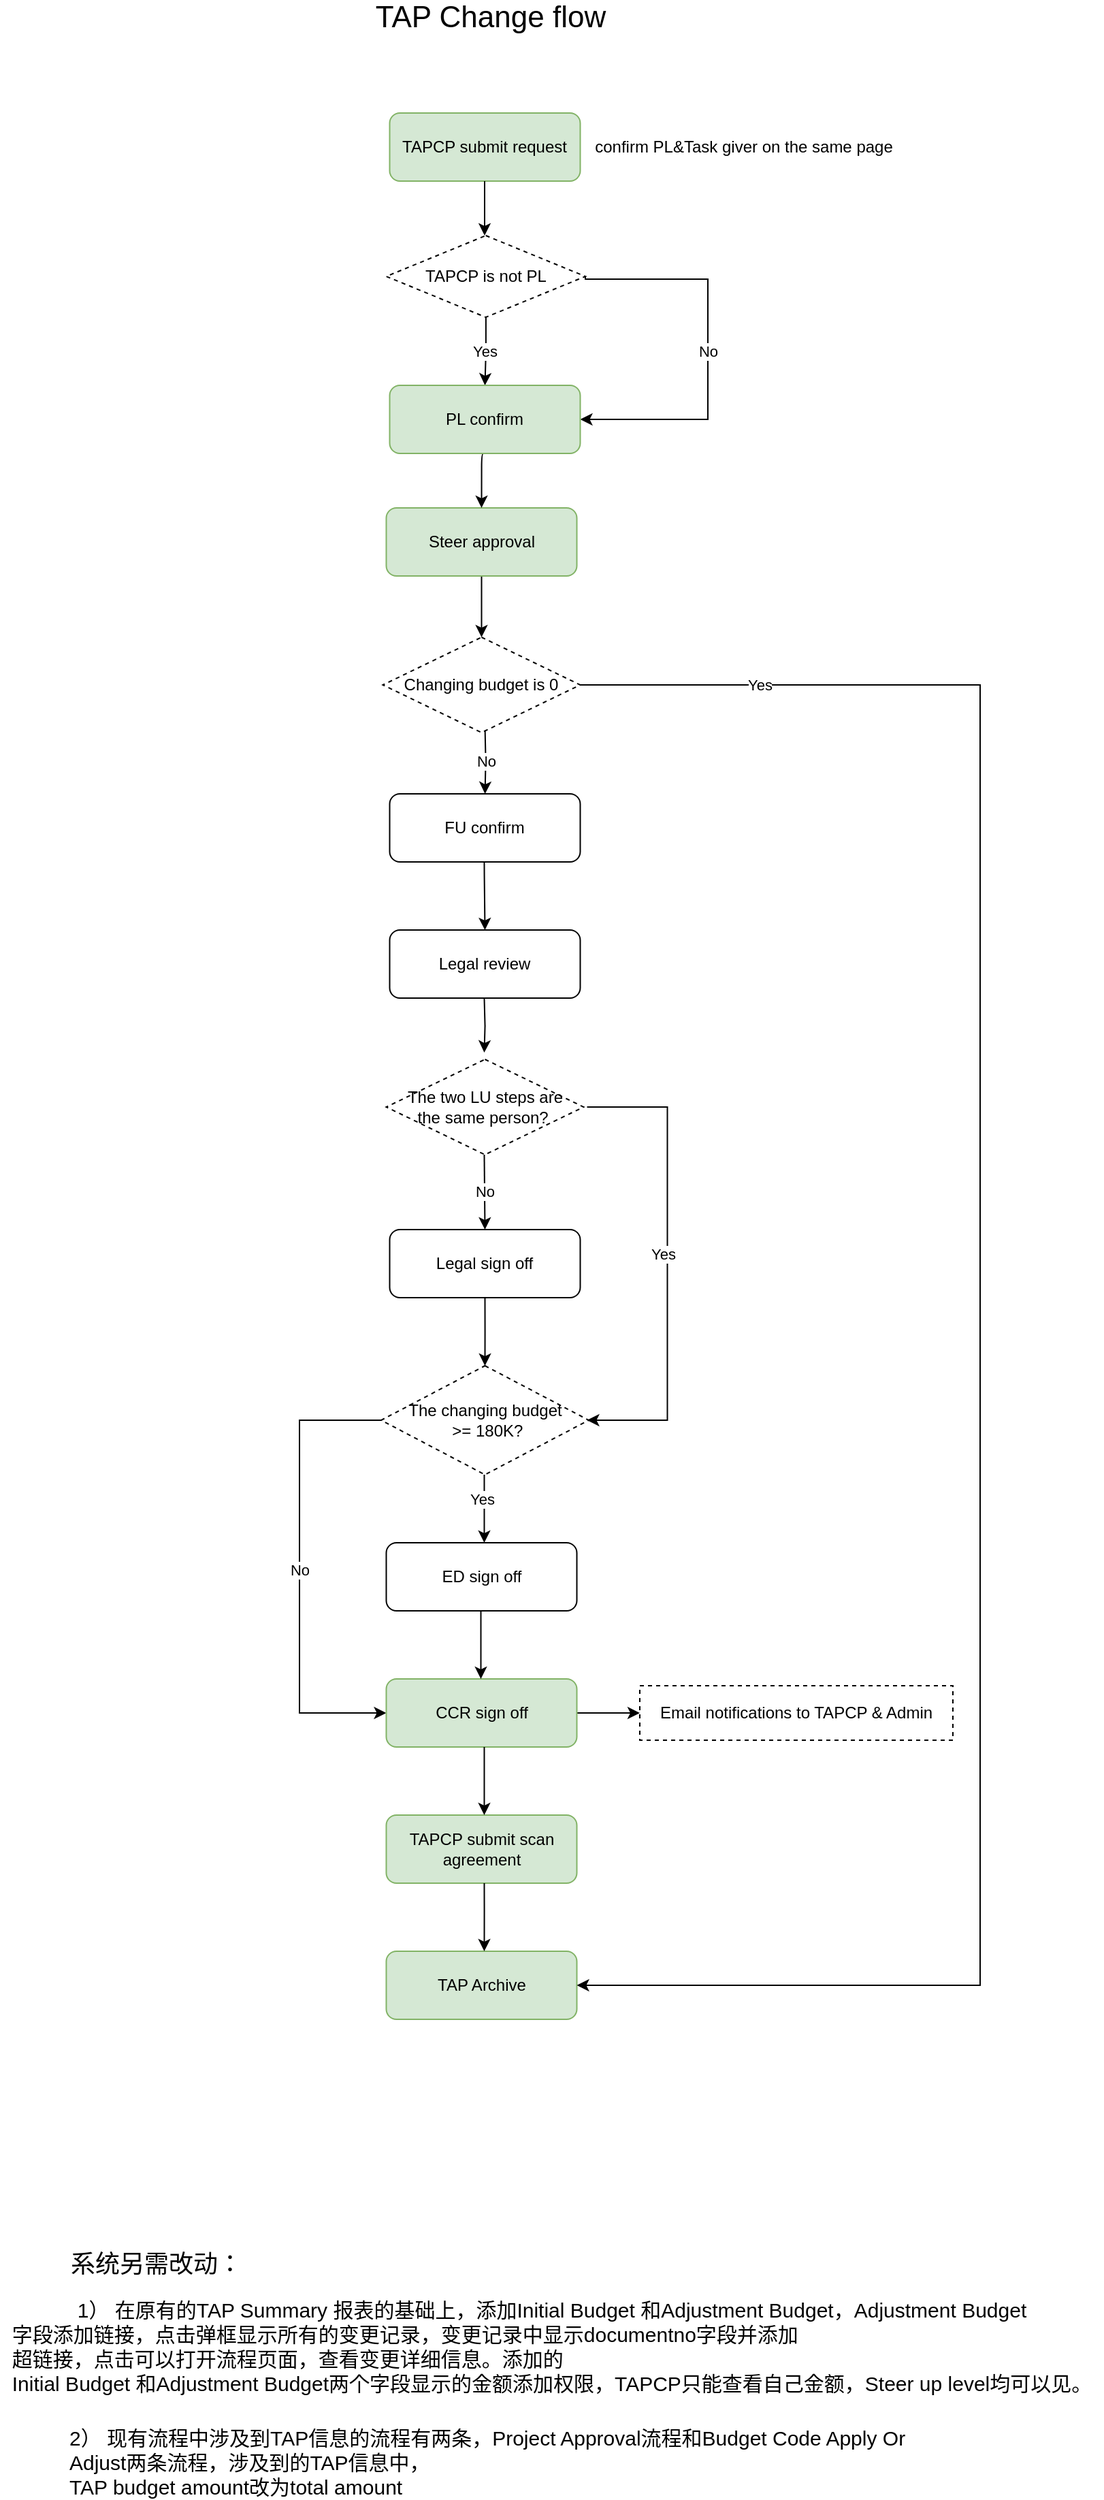 <mxfile version="13.9.2" type="github">
  <diagram id="7MoNXVCcNUYNwAY7rI64" name="Page-1">
    <mxGraphModel dx="1186" dy="752" grid="1" gridSize="10" guides="1" tooltips="1" connect="1" arrows="1" fold="1" page="1" pageScale="1" pageWidth="827" pageHeight="1169" math="0" shadow="0">
      <root>
        <mxCell id="0" />
        <mxCell id="1" parent="0" />
        <mxCell id="ThxzhjDylVs6adALKP7m-2" value="TAPCP submit request" style="rounded=1;whiteSpace=wrap;html=1;fillColor=#d5e8d4;strokeColor=#82b366;" parent="1" vertex="1">
          <mxGeometry x="316.25" y="130" width="140" height="50" as="geometry" />
        </mxCell>
        <mxCell id="ThxzhjDylVs6adALKP7m-6" value="No" style="edgeStyle=orthogonalEdgeStyle;rounded=0;orthogonalLoop=1;jettySize=auto;html=1;" parent="1" target="ThxzhjDylVs6adALKP7m-5" edge="1">
          <mxGeometry relative="1" as="geometry">
            <mxPoint x="386.25" y="580" as="sourcePoint" />
          </mxGeometry>
        </mxCell>
        <mxCell id="jpl5n9HmJh5xn0HnWr5r-12" style="edgeStyle=orthogonalEdgeStyle;rounded=0;orthogonalLoop=1;jettySize=auto;html=1;entryX=0.5;entryY=0;entryDx=0;entryDy=0;" edge="1" parent="1" source="ThxzhjDylVs6adALKP7m-4" target="jpl5n9HmJh5xn0HnWr5r-10">
          <mxGeometry relative="1" as="geometry" />
        </mxCell>
        <mxCell id="ThxzhjDylVs6adALKP7m-4" value="Steer approval" style="rounded=1;whiteSpace=wrap;html=1;fillColor=#d5e8d4;strokeColor=#82b366;" parent="1" vertex="1">
          <mxGeometry x="313.75" y="420" width="140" height="50" as="geometry" />
        </mxCell>
        <mxCell id="ThxzhjDylVs6adALKP7m-5" value="FU confirm" style="rounded=1;whiteSpace=wrap;html=1;" parent="1" vertex="1">
          <mxGeometry x="316.25" y="630" width="140" height="50" as="geometry" />
        </mxCell>
        <mxCell id="ThxzhjDylVs6adALKP7m-7" value="Legal review" style="rounded=1;whiteSpace=wrap;html=1;" parent="1" vertex="1">
          <mxGeometry x="316.25" y="730" width="140" height="50" as="geometry" />
        </mxCell>
        <mxCell id="ThxzhjDylVs6adALKP7m-9" value="Legal sign off" style="rounded=1;whiteSpace=wrap;html=1;" parent="1" vertex="1">
          <mxGeometry x="316.25" y="950" width="140" height="50" as="geometry" />
        </mxCell>
        <mxCell id="ThxzhjDylVs6adALKP7m-11" value="" style="edgeStyle=orthogonalEdgeStyle;rounded=0;orthogonalLoop=1;jettySize=auto;html=1;" parent="1" edge="1">
          <mxGeometry relative="1" as="geometry">
            <mxPoint x="385.75" y="680" as="sourcePoint" />
            <mxPoint x="386.25" y="730" as="targetPoint" />
            <Array as="points">
              <mxPoint x="386.25" y="690" />
              <mxPoint x="386.25" y="690" />
            </Array>
          </mxGeometry>
        </mxCell>
        <mxCell id="ThxzhjDylVs6adALKP7m-14" value="" style="edgeStyle=orthogonalEdgeStyle;rounded=0;orthogonalLoop=1;jettySize=auto;html=1;exitX=0.5;exitY=1;exitDx=0;exitDy=0;" parent="1" source="ThxzhjDylVs6adALKP7m-9" edge="1">
          <mxGeometry relative="1" as="geometry">
            <mxPoint x="385.75" y="1030" as="sourcePoint" />
            <mxPoint x="386.25" y="1050" as="targetPoint" />
            <Array as="points" />
          </mxGeometry>
        </mxCell>
        <mxCell id="ThxzhjDylVs6adALKP7m-15" value="confirm PL&amp;amp;Task giver on the same page" style="text;html=1;align=center;verticalAlign=middle;resizable=0;points=[];autosize=1;" parent="1" vertex="1">
          <mxGeometry x="461.25" y="145" width="230" height="20" as="geometry" />
        </mxCell>
        <mxCell id="ThxzhjDylVs6adALKP7m-20" value="" style="edgeStyle=orthogonalEdgeStyle;rounded=0;orthogonalLoop=1;jettySize=auto;html=1;" parent="1" edge="1">
          <mxGeometry relative="1" as="geometry">
            <mxPoint x="385.75" y="780" as="sourcePoint" />
            <mxPoint x="385.75" y="820" as="targetPoint" />
          </mxGeometry>
        </mxCell>
        <mxCell id="ThxzhjDylVs6adALKP7m-21" value="&lt;span&gt;The two LU steps are &lt;br&gt;the same person?&amp;nbsp;&lt;/span&gt;" style="rhombus;whiteSpace=wrap;html=1;dashed=1;" parent="1" vertex="1">
          <mxGeometry x="313.75" y="825" width="145" height="70" as="geometry" />
        </mxCell>
        <mxCell id="ThxzhjDylVs6adALKP7m-24" value="No" style="edgeStyle=orthogonalEdgeStyle;rounded=0;orthogonalLoop=1;jettySize=auto;html=1;entryX=0.5;entryY=0;entryDx=0;entryDy=0;" parent="1" target="ThxzhjDylVs6adALKP7m-9" edge="1">
          <mxGeometry relative="1" as="geometry">
            <mxPoint x="385.75" y="895" as="sourcePoint" />
            <mxPoint x="385.75" y="935" as="targetPoint" />
          </mxGeometry>
        </mxCell>
        <mxCell id="jpl5n9HmJh5xn0HnWr5r-16" value="No" style="edgeStyle=orthogonalEdgeStyle;rounded=0;orthogonalLoop=1;jettySize=auto;html=1;entryX=0;entryY=0.5;entryDx=0;entryDy=0;exitX=0;exitY=0.5;exitDx=0;exitDy=0;" edge="1" parent="1" source="ThxzhjDylVs6adALKP7m-28" target="ThxzhjDylVs6adALKP7m-36">
          <mxGeometry relative="1" as="geometry">
            <mxPoint x="200" y="1260" as="targetPoint" />
            <mxPoint x="300" y="1100" as="sourcePoint" />
            <Array as="points">
              <mxPoint x="250" y="1090" />
              <mxPoint x="250" y="1305" />
            </Array>
          </mxGeometry>
        </mxCell>
        <mxCell id="ThxzhjDylVs6adALKP7m-28" value="The changing budget&lt;br&gt;&amp;nbsp;&amp;gt;= 180K?" style="rhombus;whiteSpace=wrap;html=1;dashed=1;" parent="1" vertex="1">
          <mxGeometry x="310" y="1050" width="152.5" height="80" as="geometry" />
        </mxCell>
        <mxCell id="ThxzhjDylVs6adALKP7m-29" value="" style="edgeStyle=orthogonalEdgeStyle;rounded=0;orthogonalLoop=1;jettySize=auto;html=1;exitX=0.5;exitY=1;exitDx=0;exitDy=0;" parent="1" edge="1">
          <mxGeometry relative="1" as="geometry">
            <mxPoint x="385.75" y="1130" as="sourcePoint" />
            <mxPoint x="385.75" y="1180" as="targetPoint" />
            <Array as="points" />
          </mxGeometry>
        </mxCell>
        <mxCell id="ThxzhjDylVs6adALKP7m-35" value="Yes" style="edgeLabel;html=1;align=center;verticalAlign=middle;resizable=0;points=[];" parent="ThxzhjDylVs6adALKP7m-29" vertex="1" connectable="0">
          <mxGeometry x="-0.28" y="-2" relative="1" as="geometry">
            <mxPoint as="offset" />
          </mxGeometry>
        </mxCell>
        <mxCell id="ThxzhjDylVs6adALKP7m-30" value="ED sign off" style="rounded=1;whiteSpace=wrap;html=1;" parent="1" vertex="1">
          <mxGeometry x="313.75" y="1180" width="140" height="50" as="geometry" />
        </mxCell>
        <mxCell id="ThxzhjDylVs6adALKP7m-31" value="" style="edgeStyle=orthogonalEdgeStyle;rounded=0;orthogonalLoop=1;jettySize=auto;html=1;exitX=1;exitY=0.5;exitDx=0;exitDy=0;" parent="1" edge="1">
          <mxGeometry relative="1" as="geometry">
            <mxPoint x="461.25" y="860" as="sourcePoint" />
            <mxPoint x="461.25" y="1090" as="targetPoint" />
            <Array as="points">
              <mxPoint x="520.25" y="860" />
              <mxPoint x="520.25" y="1090" />
            </Array>
          </mxGeometry>
        </mxCell>
        <mxCell id="ThxzhjDylVs6adALKP7m-32" value="Yes" style="edgeLabel;html=1;align=center;verticalAlign=middle;resizable=0;points=[];" parent="ThxzhjDylVs6adALKP7m-31" vertex="1" connectable="0">
          <mxGeometry x="-0.044" y="-4" relative="1" as="geometry">
            <mxPoint as="offset" />
          </mxGeometry>
        </mxCell>
        <mxCell id="ThxzhjDylVs6adALKP7m-41" style="edgeStyle=orthogonalEdgeStyle;rounded=0;orthogonalLoop=1;jettySize=auto;html=1;exitX=1;exitY=0.5;exitDx=0;exitDy=0;entryX=0;entryY=0.5;entryDx=0;entryDy=0;" parent="1" source="ThxzhjDylVs6adALKP7m-36" target="ThxzhjDylVs6adALKP7m-38" edge="1">
          <mxGeometry relative="1" as="geometry" />
        </mxCell>
        <mxCell id="ThxzhjDylVs6adALKP7m-36" value="CCR sign off" style="rounded=1;whiteSpace=wrap;html=1;fillColor=#d5e8d4;strokeColor=#82b366;" parent="1" vertex="1">
          <mxGeometry x="313.75" y="1280" width="140" height="50" as="geometry" />
        </mxCell>
        <mxCell id="ThxzhjDylVs6adALKP7m-37" value="" style="edgeStyle=orthogonalEdgeStyle;rounded=0;orthogonalLoop=1;jettySize=auto;html=1;exitX=0.5;exitY=1;exitDx=0;exitDy=0;" parent="1" edge="1">
          <mxGeometry relative="1" as="geometry">
            <mxPoint x="383.25" y="1230" as="sourcePoint" />
            <mxPoint x="383.25" y="1280" as="targetPoint" />
            <Array as="points" />
          </mxGeometry>
        </mxCell>
        <mxCell id="ThxzhjDylVs6adALKP7m-38" value="Email notifications to TAPCP &amp;amp; Admin" style="html=1;whiteSpace=wrap;container=1;recursiveResize=0;collapsible=0;dashed=1;" parent="1" vertex="1">
          <mxGeometry x="500" y="1285" width="230" height="40" as="geometry" />
        </mxCell>
        <mxCell id="ThxzhjDylVs6adALKP7m-42" value="TAP Archive" style="rounded=1;whiteSpace=wrap;html=1;fillColor=#d5e8d4;strokeColor=#82b366;" parent="1" vertex="1">
          <mxGeometry x="313.75" y="1480" width="140" height="50" as="geometry" />
        </mxCell>
        <mxCell id="ThxzhjDylVs6adALKP7m-43" value="TAPCP submit scan agreement" style="rounded=1;whiteSpace=wrap;html=1;fillColor=#d5e8d4;strokeColor=#82b366;" parent="1" vertex="1">
          <mxGeometry x="313.75" y="1380" width="140" height="50" as="geometry" />
        </mxCell>
        <mxCell id="ThxzhjDylVs6adALKP7m-44" value="" style="edgeStyle=orthogonalEdgeStyle;rounded=0;orthogonalLoop=1;jettySize=auto;html=1;exitX=0.5;exitY=1;exitDx=0;exitDy=0;" parent="1" edge="1">
          <mxGeometry relative="1" as="geometry">
            <mxPoint x="385.75" y="1330" as="sourcePoint" />
            <mxPoint x="385.75" y="1380" as="targetPoint" />
            <Array as="points" />
          </mxGeometry>
        </mxCell>
        <mxCell id="ThxzhjDylVs6adALKP7m-45" value="" style="edgeStyle=orthogonalEdgeStyle;rounded=0;orthogonalLoop=1;jettySize=auto;html=1;exitX=0.5;exitY=1;exitDx=0;exitDy=0;" parent="1" edge="1">
          <mxGeometry relative="1" as="geometry">
            <mxPoint x="385.75" y="1430" as="sourcePoint" />
            <mxPoint x="385.75" y="1480" as="targetPoint" />
            <Array as="points">
              <mxPoint x="385.5" y="1450" />
              <mxPoint x="385.5" y="1450" />
            </Array>
          </mxGeometry>
        </mxCell>
        <mxCell id="ThxzhjDylVs6adALKP7m-46" value="&lt;font style=&quot;font-size: 22px&quot;&gt;TAP Change flow&lt;/font&gt;" style="text;html=1;align=center;verticalAlign=middle;resizable=0;points=[];autosize=1;" parent="1" vertex="1">
          <mxGeometry x="300" y="50" width="180" height="20" as="geometry" />
        </mxCell>
        <mxCell id="ThxzhjDylVs6adALKP7m-47" value="&lt;font style=&quot;font-size: 18px&quot;&gt;系统另需改动：&lt;/font&gt;" style="text;html=1;align=left;verticalAlign=middle;resizable=0;points=[];autosize=1;" parent="1" vertex="1">
          <mxGeometry x="80" y="1700" width="140" height="20" as="geometry" />
        </mxCell>
        <mxCell id="ThxzhjDylVs6adALKP7m-48" value="&lt;font style=&quot;font-size: 15px&quot;&gt;&lt;span style=&quot;text-align: left&quot;&gt;1）&amp;nbsp;&lt;/span&gt;&lt;span style=&quot;text-align: left&quot;&gt;在原有的TAP Summary 报表的基础上，添加Initial Budget 和Adjustment Budget，&lt;/span&gt;&lt;span style=&quot;text-align: left&quot;&gt;Adjustment Budget&lt;/span&gt;&lt;/font&gt;&lt;div style=&quot;text-align: left ; font-size: 15px&quot;&gt;&lt;font style=&quot;font-size: 15px&quot;&gt;字段添加链接，点击弹框显示所有的变更记录，变更记录中显示documentno字段并添加&lt;/font&gt;&lt;/div&gt;&lt;div style=&quot;text-align: left ; font-size: 15px&quot;&gt;&lt;font style=&quot;font-size: 15px&quot;&gt;超链接，点击可以打开流程页面，查看变更详细信息。添加的&lt;/font&gt;&lt;/div&gt;&lt;font style=&quot;font-size: 15px&quot;&gt;&lt;span style=&quot;text-align: left&quot;&gt;Initial Budget 和Adjustment Budget&lt;/span&gt;&lt;span style=&quot;text-align: left&quot;&gt;两个字段显示的金额添加权限，TAPCP只能查看自己金额，Steer up level均可以见。&lt;/span&gt;&lt;/font&gt;" style="text;html=1;align=center;verticalAlign=middle;resizable=0;points=[];autosize=1;" parent="1" vertex="1">
          <mxGeometry x="30" y="1740" width="810" height="60" as="geometry" />
        </mxCell>
        <mxCell id="ThxzhjDylVs6adALKP7m-49" value="&lt;font style=&quot;font-size: 15px&quot;&gt;&lt;span&gt;2） &lt;/span&gt;&lt;/font&gt;&lt;span style=&quot;font-size: 15px&quot;&gt;现有流程中涉及到TAP信息的流程有两条，Project Approval流程和Budget Code Apply Or&lt;/span&gt;&lt;div&gt;&lt;span style=&quot;font-size: 15px&quot;&gt;Adjust两条流程，涉及到的TAP信息中，&lt;/span&gt;&lt;/div&gt;&lt;span style=&quot;font-size: 15px&quot;&gt;TAP budget amount改为total amount&lt;/span&gt;" style="text;html=1;align=left;verticalAlign=middle;resizable=0;points=[];autosize=1;" parent="1" vertex="1">
          <mxGeometry x="78.75" y="1830" width="630" height="50" as="geometry" />
        </mxCell>
        <mxCell id="jpl5n9HmJh5xn0HnWr5r-2" value="" style="edgeStyle=segmentEdgeStyle;endArrow=classic;html=1;entryX=0.5;entryY=0;entryDx=0;entryDy=0;exitX=0.5;exitY=1;exitDx=0;exitDy=0;" edge="1" parent="1" source="jpl5n9HmJh5xn0HnWr5r-6">
          <mxGeometry width="50" height="50" relative="1" as="geometry">
            <mxPoint x="384" y="400" as="sourcePoint" />
            <mxPoint x="383.75" y="420" as="targetPoint" />
            <Array as="points">
              <mxPoint x="384" y="380" />
            </Array>
          </mxGeometry>
        </mxCell>
        <mxCell id="jpl5n9HmJh5xn0HnWr5r-7" value="Yes" style="edgeStyle=orthogonalEdgeStyle;rounded=0;orthogonalLoop=1;jettySize=auto;html=1;entryX=0.5;entryY=0;entryDx=0;entryDy=0;" edge="1" parent="1" source="jpl5n9HmJh5xn0HnWr5r-3" target="jpl5n9HmJh5xn0HnWr5r-6">
          <mxGeometry relative="1" as="geometry" />
        </mxCell>
        <mxCell id="jpl5n9HmJh5xn0HnWr5r-8" value="No" style="edgeStyle=orthogonalEdgeStyle;rounded=0;orthogonalLoop=1;jettySize=auto;html=1;entryX=1;entryY=0.5;entryDx=0;entryDy=0;exitX=1;exitY=0.5;exitDx=0;exitDy=0;" edge="1" parent="1" source="jpl5n9HmJh5xn0HnWr5r-3" target="jpl5n9HmJh5xn0HnWr5r-6">
          <mxGeometry relative="1" as="geometry">
            <mxPoint x="456" y="240" as="sourcePoint" />
            <Array as="points">
              <mxPoint x="460" y="252" />
              <mxPoint x="550" y="252" />
              <mxPoint x="550" y="355" />
            </Array>
          </mxGeometry>
        </mxCell>
        <mxCell id="jpl5n9HmJh5xn0HnWr5r-3" value="TAPCP is not PL" style="rhombus;whiteSpace=wrap;html=1;dashed=1;" vertex="1" parent="1">
          <mxGeometry x="313.75" y="220" width="146.25" height="60" as="geometry" />
        </mxCell>
        <mxCell id="jpl5n9HmJh5xn0HnWr5r-5" value="" style="edgeStyle=segmentEdgeStyle;endArrow=classic;html=1;" edge="1" parent="1">
          <mxGeometry width="50" height="50" relative="1" as="geometry">
            <mxPoint x="386" y="180" as="sourcePoint" />
            <mxPoint x="386" y="220" as="targetPoint" />
          </mxGeometry>
        </mxCell>
        <mxCell id="jpl5n9HmJh5xn0HnWr5r-6" value="PL confirm" style="rounded=1;whiteSpace=wrap;html=1;fillColor=#d5e8d4;strokeColor=#82b366;" vertex="1" parent="1">
          <mxGeometry x="316.25" y="330" width="140" height="50" as="geometry" />
        </mxCell>
        <mxCell id="jpl5n9HmJh5xn0HnWr5r-14" style="edgeStyle=orthogonalEdgeStyle;rounded=0;orthogonalLoop=1;jettySize=auto;html=1;exitX=1;exitY=0.5;exitDx=0;exitDy=0;entryX=1;entryY=0.5;entryDx=0;entryDy=0;" edge="1" parent="1" source="jpl5n9HmJh5xn0HnWr5r-10" target="ThxzhjDylVs6adALKP7m-42">
          <mxGeometry relative="1" as="geometry">
            <mxPoint x="456" y="1500" as="targetPoint" />
            <Array as="points">
              <mxPoint x="750" y="550" />
              <mxPoint x="750" y="1505" />
            </Array>
          </mxGeometry>
        </mxCell>
        <mxCell id="jpl5n9HmJh5xn0HnWr5r-15" value="Yes" style="edgeLabel;html=1;align=center;verticalAlign=middle;resizable=0;points=[];" vertex="1" connectable="0" parent="jpl5n9HmJh5xn0HnWr5r-14">
          <mxGeometry x="-0.83" relative="1" as="geometry">
            <mxPoint as="offset" />
          </mxGeometry>
        </mxCell>
        <mxCell id="jpl5n9HmJh5xn0HnWr5r-10" value="Changing budget is 0" style="rhombus;whiteSpace=wrap;html=1;dashed=1;" vertex="1" parent="1">
          <mxGeometry x="311.25" y="515" width="145" height="70" as="geometry" />
        </mxCell>
      </root>
    </mxGraphModel>
  </diagram>
</mxfile>
